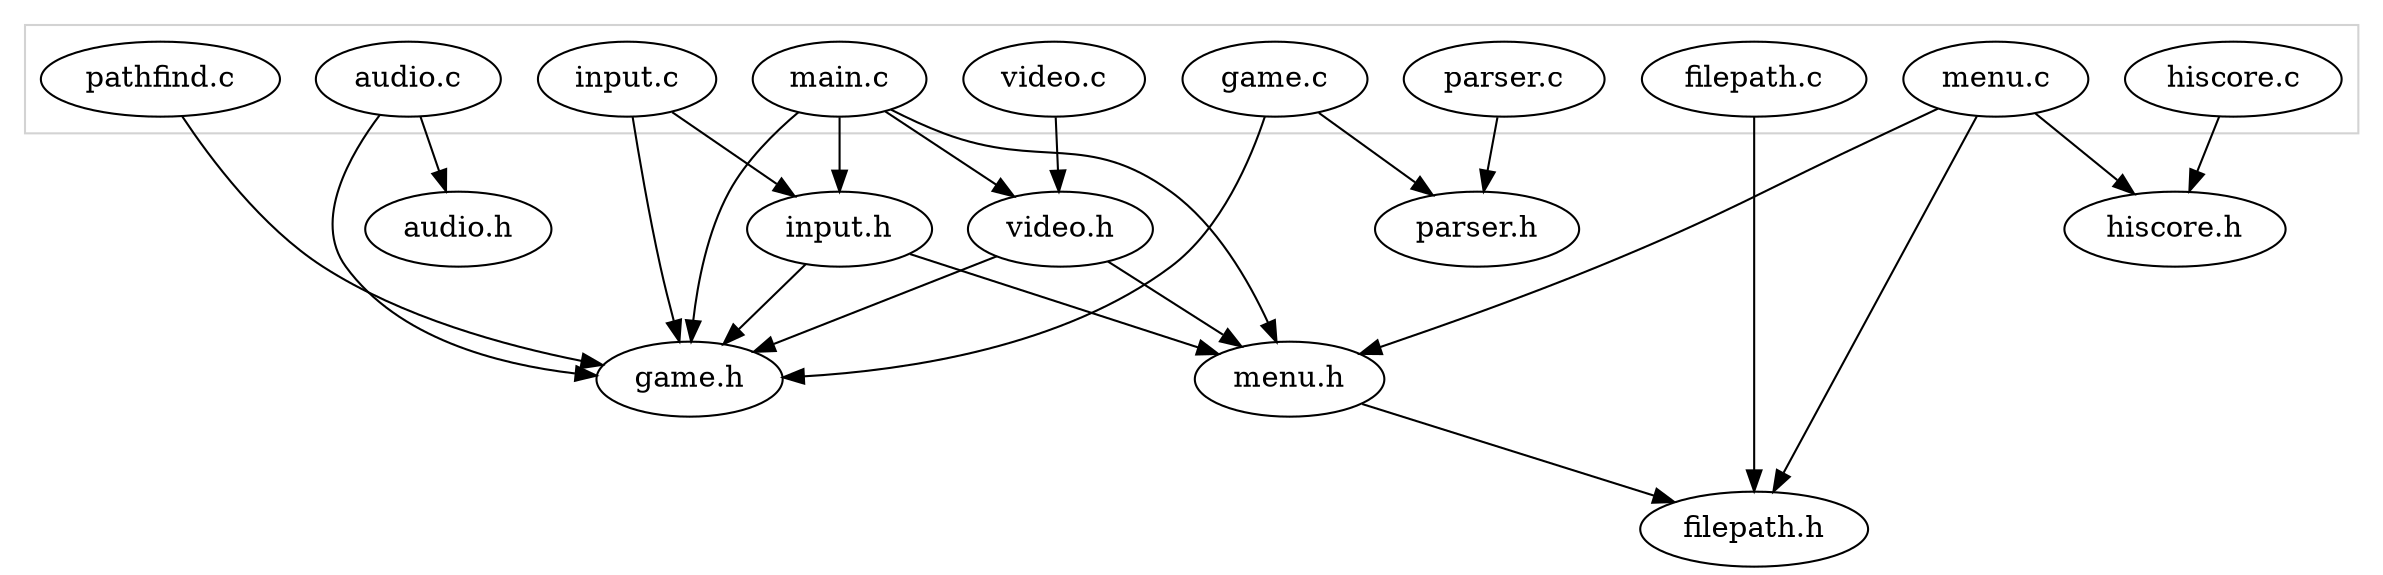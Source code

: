 digraph g {
subgraph cluster_0 {
"audio.c";
"filepath.c";
"game.c";
"hiscore.c";
"input.c";
"main.c";
"menu.c";
"parser.c";
"pathfind.c";
"video.c";
color=lightgrey;
}
"main.c" -> "menu.h";
"main.c" -> "video.h";
"main.c" -> "input.h";
"main.c" -> "game.h";
"menu.c" -> "menu.h";
"menu.c" -> "hiscore.h";
"menu.c" -> "filepath.h";
"input.h" -> "game.h";
"input.h" -> "menu.h";
"parser.c" -> "parser.h";
"input.c" -> "input.h";
"input.c" -> "game.h";
"hiscore.c" -> "hiscore.h";
"game.c" -> "game.h";
"game.c" -> "parser.h";
"menu.h" -> "filepath.h";
"audio.c" -> "game.h";
"audio.c" -> "audio.h";
"video.c" -> "video.h";
"pathfind.c" -> "game.h";
"video.h" -> "game.h";
"video.h" -> "menu.h";
"filepath.c" -> "filepath.h";
}

